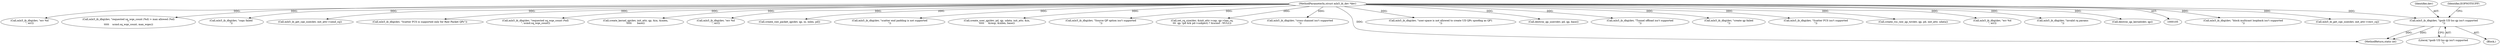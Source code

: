 digraph "0_linux_0625b4ba1a5d4703c7fb01c497bd6c156908af00@pointer" {
"1000297" [label="(Call,mlx5_ib_dbg(dev, \"ipoib UD lso qp isn't supported\n\"))"];
"1000106" [label="(MethodParameterIn,struct mlx5_ib_dev *dev)"];
"1000210" [label="(Call,mlx5_ib_dbg(dev, \"block multicast loopback isn't supported\n\"))"];
"1000867" [label="(Call,mlx5_ib_get_cqe_size(dev, init_attr->recv_cq))"];
"1000600" [label="(Call,mlx5_ib_dbg(dev, \"err %d\n\", err))"];
"1000662" [label="(Call,mlx5_ib_dbg(dev, \"requested sq_wqe_count (%d) > max allowed (%d)\n\",\n\t\t\t\t\t    ucmd.sq_wqe_count, max_wqes))"];
"1000409" [label="(Call,mlx5_ib_dbg(dev, \"copy failed\n\"))"];
"1000298" [label="(Identifier,dev)"];
"1000297" [label="(Call,mlx5_ib_dbg(dev, \"ipoib UD lso qp isn't supported\n\"))"];
"1000874" [label="(Call,mlx5_ib_get_cqe_size(dev, init_attr->send_cq))"];
"1000296" [label="(Block,)"];
"1000317" [label="(Call,mlx5_ib_dbg(dev, \"Scatter FCS is supported only for Raw Packet QPs\"))"];
"1000106" [label="(MethodParameterIn,struct mlx5_ib_dev *dev)"];
"1000622" [label="(Call,mlx5_ib_dbg(dev, \"requested sq_wqe_count (%d)\n\", ucmd.sq_wqe_count))"];
"1000710" [label="(Call,create_kernel_qp(dev, init_attr, qp, &in, &inlen,\n\t\t\t\t\t       base))"];
"1000702" [label="(Call,mlx5_ib_dbg(dev, \"err %d\n\", err))"];
"1001295" [label="(Call,create_raw_packet_qp(dev, qp, in, inlen, pd))"];
"1001223" [label="(Call,mlx5_ib_dbg(dev, \"scatter end padding is not supported\n\"))"];
"1000687" [label="(Call,create_user_qp(dev, pd, qp, udata, init_attr, &in,\n\t\t\t\t\t     &resp, &inlen, base))"];
"1000515" [label="(Call,mlx5_ib_dbg(dev, \"Source QP option isn't supported\n\"))"];
"1000578" [label="(Call,set_rq_size(dev, &init_attr->cap, qp->has_rq,\n\t\t\t  qp, (pd && pd->uobject) ? &ucmd : NULL))"];
"1000240" [label="(Call,mlx5_ib_dbg(dev, \"cross-channel isn't supported\n\"))"];
"1001428" [label="(MethodReturn,static int)"];
"1000679" [label="(Call,mlx5_ib_dbg(dev, \"user-space is not allowed to create UD QPs spoofing as QP1\n\"))"];
"1001408" [label="(Call,destroy_qp_user(dev, pd, qp, base))"];
"1000475" [label="(Call,mlx5_ib_dbg(dev, \"Tunnel offload isn't supported\n\"))"];
"1001318" [label="(Call,mlx5_ib_dbg(dev, \"create qp failed\n\"))"];
"1000302" [label="(Identifier,EOPNOTSUPP)"];
"1000299" [label="(Literal,\"ipoib UD lso qp isn't supported\n\")"];
"1000338" [label="(Call,mlx5_ib_dbg(dev, \"Scatter FCS isn't supported\n\"))"];
"1000189" [label="(Call,create_rss_raw_qp_tir(dev, qp, pd, init_attr, udata))"];
"1000721" [label="(Call,mlx5_ib_dbg(dev, \"err %d\n\", err))"];
"1000649" [label="(Call,mlx5_ib_dbg(dev, \"invalid rq params\n\"))"];
"1001420" [label="(Call,destroy_qp_kernel(dev, qp))"];
"1000297" -> "1000296"  [label="AST: "];
"1000297" -> "1000299"  [label="CFG: "];
"1000298" -> "1000297"  [label="AST: "];
"1000299" -> "1000297"  [label="AST: "];
"1000302" -> "1000297"  [label="CFG: "];
"1000297" -> "1001428"  [label="DDG: "];
"1000297" -> "1001428"  [label="DDG: "];
"1000106" -> "1000297"  [label="DDG: "];
"1000106" -> "1000105"  [label="AST: "];
"1000106" -> "1001428"  [label="DDG: "];
"1000106" -> "1000189"  [label="DDG: "];
"1000106" -> "1000210"  [label="DDG: "];
"1000106" -> "1000240"  [label="DDG: "];
"1000106" -> "1000317"  [label="DDG: "];
"1000106" -> "1000338"  [label="DDG: "];
"1000106" -> "1000409"  [label="DDG: "];
"1000106" -> "1000475"  [label="DDG: "];
"1000106" -> "1000515"  [label="DDG: "];
"1000106" -> "1000578"  [label="DDG: "];
"1000106" -> "1000600"  [label="DDG: "];
"1000106" -> "1000622"  [label="DDG: "];
"1000106" -> "1000649"  [label="DDG: "];
"1000106" -> "1000662"  [label="DDG: "];
"1000106" -> "1000679"  [label="DDG: "];
"1000106" -> "1000687"  [label="DDG: "];
"1000106" -> "1000702"  [label="DDG: "];
"1000106" -> "1000710"  [label="DDG: "];
"1000106" -> "1000721"  [label="DDG: "];
"1000106" -> "1000867"  [label="DDG: "];
"1000106" -> "1000874"  [label="DDG: "];
"1000106" -> "1001223"  [label="DDG: "];
"1000106" -> "1001295"  [label="DDG: "];
"1000106" -> "1001318"  [label="DDG: "];
"1000106" -> "1001408"  [label="DDG: "];
"1000106" -> "1001420"  [label="DDG: "];
}
